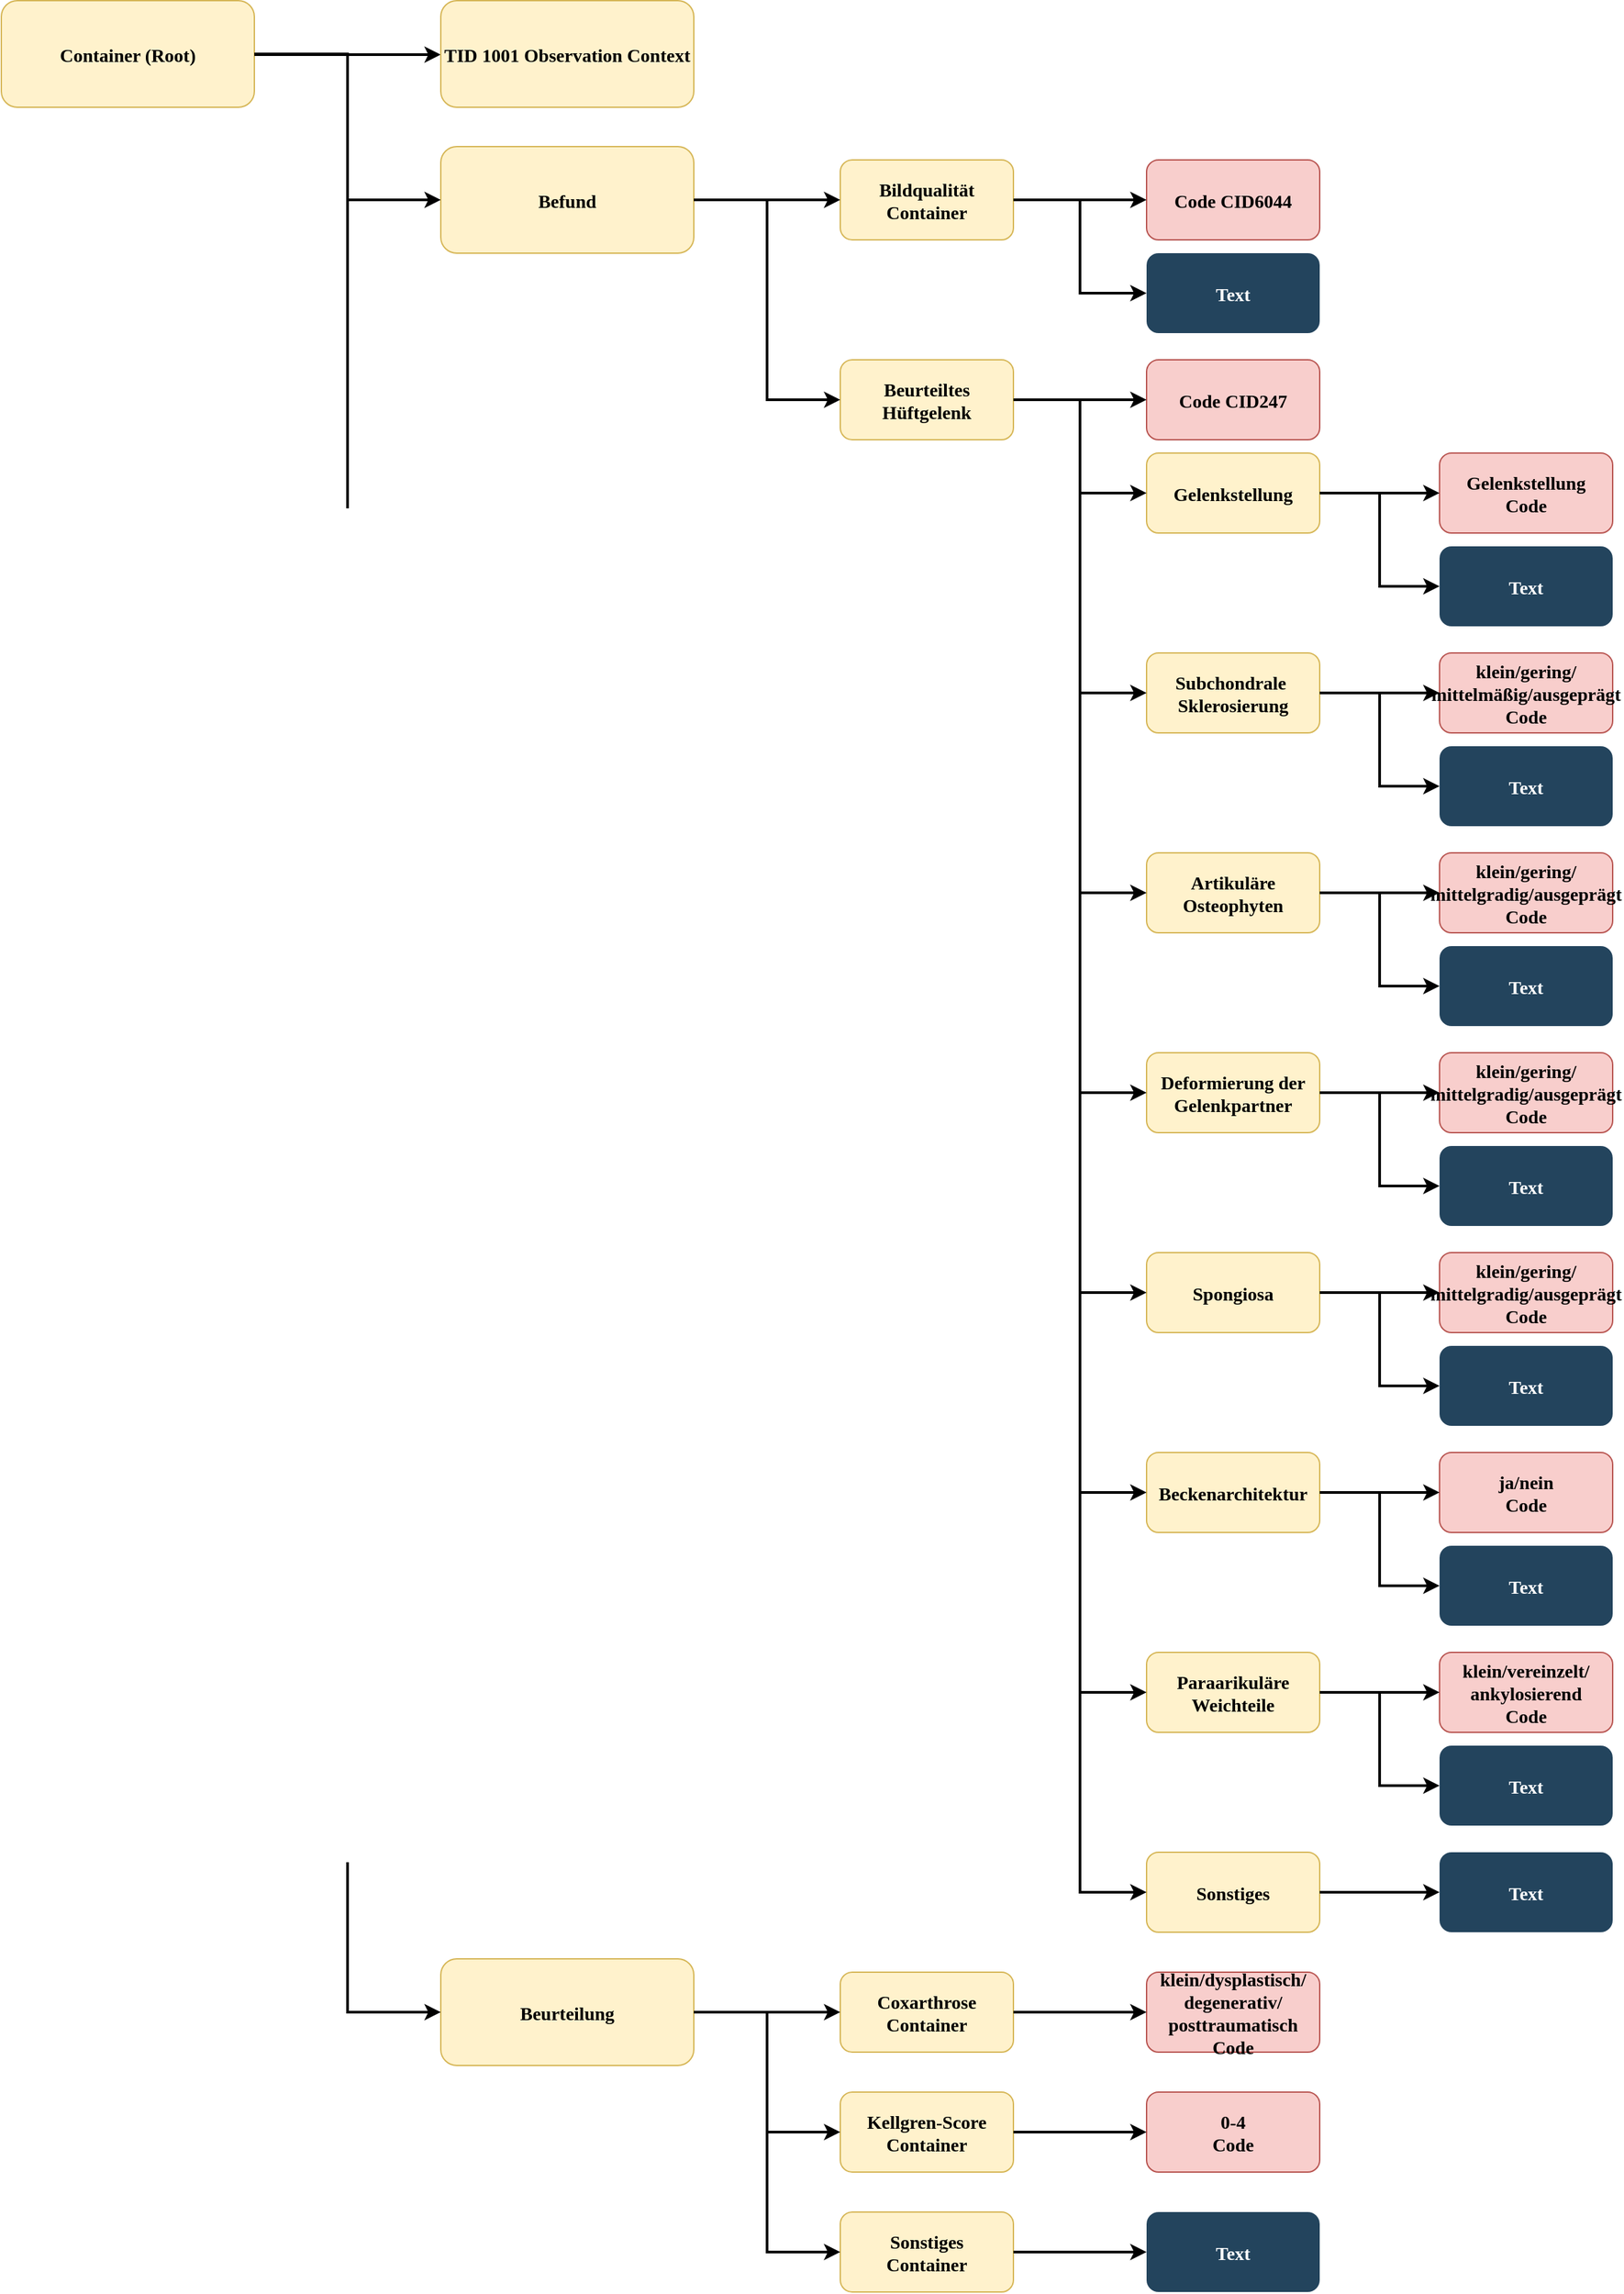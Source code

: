 <mxfile version="20.2.6"><diagram name="Page-1" id="2c0d36ab-eaac-3732-788b-9136903baeff"><mxGraphModel dx="2216" dy="980" grid="1" gridSize="10" guides="1" tooltips="1" connect="1" arrows="1" fold="1" page="1" pageScale="1.5" pageWidth="1169" pageHeight="827" background="none" math="0" shadow="0"><root><mxCell id="0"/><mxCell id="1" parent="0"/><mxCell id="2" value="Container (Root)" style="rounded=1;fillColor=#fff2cc;strokeColor=#d6b656;fontStyle=1;fontFamily=Tahoma;fontSize=14" parent="1" vertex="1"><mxGeometry x="40" y="185.5" width="190" height="80" as="geometry"/></mxCell><mxCell id="10" value="Befund" style="rounded=1;fillColor=#fff2cc;strokeColor=#d6b656;fontStyle=1;fontFamily=Tahoma;fontSize=14" parent="1" vertex="1"><mxGeometry x="370" y="295" width="190" height="80" as="geometry"/></mxCell><mxCell id="41" value="Bildqualität&#10;Container" style="rounded=1;fillColor=#fff2cc;strokeColor=#d6b656;fontStyle=1;fontFamily=Tahoma;fontSize=14" parent="1" vertex="1"><mxGeometry x="670" y="305" width="130" height="60" as="geometry"/></mxCell><mxCell id="61" value="" style="edgeStyle=elbowEdgeStyle;elbow=vertical;strokeWidth=2;rounded=0" parent="1" source="2" edge="1"><mxGeometry x="-23" y="135.5" width="100" height="100" as="geometry"><mxPoint x="-23" y="235.5" as="sourcePoint"/><mxPoint x="370" y="226" as="targetPoint"/></mxGeometry></mxCell><mxCell id="103" value="" style="edgeStyle=elbowEdgeStyle;elbow=vertical;strokeWidth=2;rounded=0" parent="1" source="10" target="41" edge="1"><mxGeometry x="-23" y="-49.5" width="100" height="100" as="geometry"><mxPoint x="-23" y="50.5" as="sourcePoint"/><mxPoint x="77" y="-49.5" as="targetPoint"/></mxGeometry></mxCell><mxCell id="J0fOTeR4roJzYgFDiyyy-125" value="" style="edgeStyle=orthogonalEdgeStyle;elbow=vertical;strokeWidth=2;rounded=0;exitX=1;exitY=0.5;exitDx=0;exitDy=0;entryX=0;entryY=0.5;entryDx=0;entryDy=0;" parent="1" source="2" target="10" edge="1"><mxGeometry x="347" y="225.5" width="100" height="100" as="geometry"><mxPoint x="862" y="280" as="sourcePoint"/><mxPoint x="1467" y="345.5" as="targetPoint"/></mxGeometry></mxCell><mxCell id="J0fOTeR4roJzYgFDiyyy-128" value="Code CID6044" style="rounded=1;fillColor=#f8cecc;strokeColor=#b85450;fontStyle=1;fontFamily=Tahoma;fontSize=14" parent="1" vertex="1"><mxGeometry x="900" y="305" width="130" height="60" as="geometry"/></mxCell><mxCell id="J0fOTeR4roJzYgFDiyyy-129" value="" style="edgeStyle=elbowEdgeStyle;elbow=vertical;strokeWidth=2;rounded=0;exitX=1;exitY=0.5;exitDx=0;exitDy=0;entryX=0;entryY=0.5;entryDx=0;entryDy=0;" parent="1" source="41" target="J0fOTeR4roJzYgFDiyyy-128" edge="1"><mxGeometry x="-13" y="-39.5" width="100" height="100" as="geometry"><mxPoint x="570" y="345" as="sourcePoint"/><mxPoint x="680" y="345" as="targetPoint"/></mxGeometry></mxCell><mxCell id="J0fOTeR4roJzYgFDiyyy-130" value="Text" style="rounded=1;fillColor=#23445D;gradientColor=none;strokeColor=none;fontColor=#FFFFFF;fontStyle=1;fontFamily=Tahoma;fontSize=14" parent="1" vertex="1"><mxGeometry x="900" y="375" width="130" height="60" as="geometry"/></mxCell><mxCell id="J0fOTeR4roJzYgFDiyyy-131" value="" style="edgeStyle=orthogonalEdgeStyle;elbow=vertical;strokeWidth=2;rounded=0;exitX=1;exitY=0.5;exitDx=0;exitDy=0;entryX=0;entryY=0.5;entryDx=0;entryDy=0;" parent="1" source="41" target="J0fOTeR4roJzYgFDiyyy-130" edge="1"><mxGeometry x="-3" y="-29.5" width="100" height="100" as="geometry"><mxPoint x="810" y="345" as="sourcePoint"/><mxPoint x="910" y="345" as="targetPoint"/></mxGeometry></mxCell><mxCell id="J0fOTeR4roJzYgFDiyyy-132" value="Beurteiltes&#10;Hüftgelenk" style="rounded=1;fillColor=#fff2cc;strokeColor=#d6b656;fontStyle=1;fontFamily=Tahoma;fontSize=14" parent="1" vertex="1"><mxGeometry x="670" y="455" width="130" height="60" as="geometry"/></mxCell><mxCell id="J0fOTeR4roJzYgFDiyyy-133" value="Code CID247" style="rounded=1;fillColor=#f8cecc;strokeColor=#b85450;fontStyle=1;fontFamily=Tahoma;fontSize=14" parent="1" vertex="1"><mxGeometry x="900" y="455" width="130" height="60" as="geometry"/></mxCell><mxCell id="J0fOTeR4roJzYgFDiyyy-134" value="" style="edgeStyle=elbowEdgeStyle;elbow=vertical;strokeWidth=2;rounded=0;exitX=1;exitY=0.5;exitDx=0;exitDy=0;entryX=0;entryY=0.5;entryDx=0;entryDy=0;" parent="1" source="J0fOTeR4roJzYgFDiyyy-132" target="J0fOTeR4roJzYgFDiyyy-133" edge="1"><mxGeometry x="-13" y="110.5" width="100" height="100" as="geometry"><mxPoint x="570" y="495" as="sourcePoint"/><mxPoint x="680" y="495" as="targetPoint"/></mxGeometry></mxCell><mxCell id="J0fOTeR4roJzYgFDiyyy-135" value="Gelenkstellung" style="rounded=1;fillColor=#fff2cc;strokeColor=#d6b656;fontStyle=1;fontFamily=Tahoma;fontSize=14" parent="1" vertex="1"><mxGeometry x="900" y="525" width="130" height="60" as="geometry"/></mxCell><mxCell id="J0fOTeR4roJzYgFDiyyy-136" value="" style="edgeStyle=orthogonalEdgeStyle;elbow=vertical;strokeWidth=2;rounded=0;exitX=1;exitY=0.5;exitDx=0;exitDy=0;entryX=0;entryY=0.5;entryDx=0;entryDy=0;" parent="1" source="J0fOTeR4roJzYgFDiyyy-132" target="J0fOTeR4roJzYgFDiyyy-135" edge="1"><mxGeometry x="-3" y="120.5" width="100" height="100" as="geometry"><mxPoint x="810" y="495" as="sourcePoint"/><mxPoint x="910" y="495" as="targetPoint"/></mxGeometry></mxCell><mxCell id="J0fOTeR4roJzYgFDiyyy-137" value="" style="edgeStyle=orthogonalEdgeStyle;elbow=vertical;strokeWidth=2;rounded=0;exitX=1;exitY=0.5;exitDx=0;exitDy=0;entryX=0;entryY=0.5;entryDx=0;entryDy=0;" parent="1" source="10" target="J0fOTeR4roJzYgFDiyyy-132" edge="1"><mxGeometry x="-13" y="-39.5" width="100" height="100" as="geometry"><mxPoint x="570" y="345" as="sourcePoint"/><mxPoint x="680" y="345" as="targetPoint"/></mxGeometry></mxCell><mxCell id="Ps2q85gBazc583Z8zYvS-106" value="Gelenkstellung&#10;Code" style="rounded=1;fillColor=#f8cecc;strokeColor=#b85450;fontStyle=1;fontFamily=Tahoma;fontSize=14" parent="1" vertex="1"><mxGeometry x="1120" y="525" width="130" height="60" as="geometry"/></mxCell><mxCell id="Ps2q85gBazc583Z8zYvS-107" value="" style="edgeStyle=orthogonalEdgeStyle;elbow=vertical;strokeWidth=2;rounded=0;exitX=1;exitY=0.5;exitDx=0;exitDy=0;entryX=0;entryY=0.5;entryDx=0;entryDy=0;" parent="1" source="J0fOTeR4roJzYgFDiyyy-135" target="Ps2q85gBazc583Z8zYvS-106" edge="1"><mxGeometry x="7" y="130.5" width="100" height="100" as="geometry"><mxPoint x="810" y="495" as="sourcePoint"/><mxPoint x="910" y="565" as="targetPoint"/></mxGeometry></mxCell><mxCell id="Ps2q85gBazc583Z8zYvS-108" value="Text" style="rounded=1;fillColor=#23445D;gradientColor=none;strokeColor=none;fontColor=#FFFFFF;fontStyle=1;fontFamily=Tahoma;fontSize=14" parent="1" vertex="1"><mxGeometry x="1120" y="595" width="130" height="60" as="geometry"/></mxCell><mxCell id="Ps2q85gBazc583Z8zYvS-109" value="" style="edgeStyle=orthogonalEdgeStyle;elbow=vertical;strokeWidth=2;rounded=0;exitX=1;exitY=0.5;exitDx=0;exitDy=0;entryX=0;entryY=0.5;entryDx=0;entryDy=0;" parent="1" source="J0fOTeR4roJzYgFDiyyy-135" target="Ps2q85gBazc583Z8zYvS-108" edge="1"><mxGeometry x="17" y="140.5" width="100" height="100" as="geometry"><mxPoint x="1040" y="565" as="sourcePoint"/><mxPoint x="1130" y="565" as="targetPoint"/></mxGeometry></mxCell><mxCell id="Ps2q85gBazc583Z8zYvS-110" value="Subchondrale &#10;Sklerosierung" style="rounded=1;fillColor=#fff2cc;strokeColor=#d6b656;fontStyle=1;fontFamily=Tahoma;fontSize=14" parent="1" vertex="1"><mxGeometry x="900" y="675" width="130" height="60" as="geometry"/></mxCell><mxCell id="Ps2q85gBazc583Z8zYvS-111" value="klein/gering/&#10;mittelmäßig/ausgeprägt&#10;Code" style="rounded=1;fillColor=#f8cecc;strokeColor=#b85450;fontStyle=1;fontFamily=Tahoma;fontSize=14" parent="1" vertex="1"><mxGeometry x="1120" y="675" width="130" height="60" as="geometry"/></mxCell><mxCell id="Ps2q85gBazc583Z8zYvS-112" value="" style="edgeStyle=orthogonalEdgeStyle;elbow=vertical;strokeWidth=2;rounded=0;exitX=1;exitY=0.5;exitDx=0;exitDy=0;entryX=0;entryY=0.5;entryDx=0;entryDy=0;" parent="1" source="Ps2q85gBazc583Z8zYvS-110" target="Ps2q85gBazc583Z8zYvS-111" edge="1"><mxGeometry x="7" y="280.5" width="100" height="100" as="geometry"><mxPoint x="810" y="645" as="sourcePoint"/><mxPoint x="910" y="715" as="targetPoint"/></mxGeometry></mxCell><mxCell id="Ps2q85gBazc583Z8zYvS-113" value="Text" style="rounded=1;fillColor=#23445D;gradientColor=none;strokeColor=none;fontColor=#FFFFFF;fontStyle=1;fontFamily=Tahoma;fontSize=14" parent="1" vertex="1"><mxGeometry x="1120" y="745" width="130" height="60" as="geometry"/></mxCell><mxCell id="Ps2q85gBazc583Z8zYvS-114" value="" style="edgeStyle=orthogonalEdgeStyle;elbow=vertical;strokeWidth=2;rounded=0;exitX=1;exitY=0.5;exitDx=0;exitDy=0;entryX=0;entryY=0.5;entryDx=0;entryDy=0;" parent="1" source="Ps2q85gBazc583Z8zYvS-110" target="Ps2q85gBazc583Z8zYvS-113" edge="1"><mxGeometry x="17" y="290.5" width="100" height="100" as="geometry"><mxPoint x="1040" y="715" as="sourcePoint"/><mxPoint x="1130" y="715" as="targetPoint"/></mxGeometry></mxCell><mxCell id="Ps2q85gBazc583Z8zYvS-115" value="Artikuläre&#10;Osteophyten" style="rounded=1;fillColor=#fff2cc;strokeColor=#d6b656;fontStyle=1;fontFamily=Tahoma;fontSize=14" parent="1" vertex="1"><mxGeometry x="900" y="825" width="130" height="60" as="geometry"/></mxCell><mxCell id="Ps2q85gBazc583Z8zYvS-116" value="klein/gering/&#10;mittelgradig/ausgeprägt&#10;Code" style="rounded=1;fillColor=#f8cecc;strokeColor=#b85450;fontStyle=1;fontFamily=Tahoma;fontSize=14" parent="1" vertex="1"><mxGeometry x="1120" y="825" width="130" height="60" as="geometry"/></mxCell><mxCell id="Ps2q85gBazc583Z8zYvS-117" value="" style="edgeStyle=orthogonalEdgeStyle;elbow=vertical;strokeWidth=2;rounded=0;exitX=1;exitY=0.5;exitDx=0;exitDy=0;entryX=0;entryY=0.5;entryDx=0;entryDy=0;" parent="1" source="Ps2q85gBazc583Z8zYvS-115" target="Ps2q85gBazc583Z8zYvS-116" edge="1"><mxGeometry x="7" y="430.5" width="100" height="100" as="geometry"><mxPoint x="810" y="795" as="sourcePoint"/><mxPoint x="910" y="865" as="targetPoint"/></mxGeometry></mxCell><mxCell id="Ps2q85gBazc583Z8zYvS-118" value="Text" style="rounded=1;fillColor=#23445D;gradientColor=none;strokeColor=none;fontColor=#FFFFFF;fontStyle=1;fontFamily=Tahoma;fontSize=14" parent="1" vertex="1"><mxGeometry x="1120" y="895" width="130" height="60" as="geometry"/></mxCell><mxCell id="Ps2q85gBazc583Z8zYvS-119" value="" style="edgeStyle=orthogonalEdgeStyle;elbow=vertical;strokeWidth=2;rounded=0;exitX=1;exitY=0.5;exitDx=0;exitDy=0;entryX=0;entryY=0.5;entryDx=0;entryDy=0;" parent="1" source="Ps2q85gBazc583Z8zYvS-115" target="Ps2q85gBazc583Z8zYvS-118" edge="1"><mxGeometry x="17" y="440.5" width="100" height="100" as="geometry"><mxPoint x="1040" y="865" as="sourcePoint"/><mxPoint x="1130" y="865" as="targetPoint"/></mxGeometry></mxCell><mxCell id="Ps2q85gBazc583Z8zYvS-120" value="" style="edgeStyle=orthogonalEdgeStyle;elbow=vertical;strokeWidth=2;rounded=0;exitX=1;exitY=0.5;exitDx=0;exitDy=0;entryX=0;entryY=0.5;entryDx=0;entryDy=0;" parent="1" source="J0fOTeR4roJzYgFDiyyy-132" target="Ps2q85gBazc583Z8zYvS-110" edge="1"><mxGeometry x="7" y="130.5" width="100" height="100" as="geometry"><mxPoint x="810" y="495" as="sourcePoint"/><mxPoint x="910" y="565" as="targetPoint"/></mxGeometry></mxCell><mxCell id="Ps2q85gBazc583Z8zYvS-121" value="" style="edgeStyle=orthogonalEdgeStyle;elbow=vertical;strokeWidth=2;rounded=0;exitX=1;exitY=0.5;exitDx=0;exitDy=0;entryX=0;entryY=0.5;entryDx=0;entryDy=0;" parent="1" source="J0fOTeR4roJzYgFDiyyy-132" target="Ps2q85gBazc583Z8zYvS-115" edge="1"><mxGeometry x="17" y="140.5" width="100" height="100" as="geometry"><mxPoint x="820" y="505" as="sourcePoint"/><mxPoint x="920" y="575" as="targetPoint"/></mxGeometry></mxCell><mxCell id="Ps2q85gBazc583Z8zYvS-122" value="Deformierung der&#10;Gelenkpartner" style="rounded=1;fillColor=#fff2cc;strokeColor=#d6b656;fontStyle=1;fontFamily=Tahoma;fontSize=14" parent="1" vertex="1"><mxGeometry x="900" y="975" width="130" height="60" as="geometry"/></mxCell><mxCell id="Ps2q85gBazc583Z8zYvS-123" value="klein/gering/&#10;mittelgradig/ausgeprägt&#10;Code" style="rounded=1;fillColor=#f8cecc;strokeColor=#b85450;fontStyle=1;fontFamily=Tahoma;fontSize=14" parent="1" vertex="1"><mxGeometry x="1120" y="975" width="130" height="60" as="geometry"/></mxCell><mxCell id="Ps2q85gBazc583Z8zYvS-124" value="" style="edgeStyle=orthogonalEdgeStyle;elbow=vertical;strokeWidth=2;rounded=0;exitX=1;exitY=0.5;exitDx=0;exitDy=0;entryX=0;entryY=0.5;entryDx=0;entryDy=0;" parent="1" source="Ps2q85gBazc583Z8zYvS-122" target="Ps2q85gBazc583Z8zYvS-123" edge="1"><mxGeometry x="7" y="580.5" width="100" height="100" as="geometry"><mxPoint x="810" y="945" as="sourcePoint"/><mxPoint x="910" y="1015" as="targetPoint"/></mxGeometry></mxCell><mxCell id="Ps2q85gBazc583Z8zYvS-125" value="Text" style="rounded=1;fillColor=#23445D;gradientColor=none;strokeColor=none;fontColor=#FFFFFF;fontStyle=1;fontFamily=Tahoma;fontSize=14" parent="1" vertex="1"><mxGeometry x="1120" y="1045" width="130" height="60" as="geometry"/></mxCell><mxCell id="Ps2q85gBazc583Z8zYvS-126" value="" style="edgeStyle=orthogonalEdgeStyle;elbow=vertical;strokeWidth=2;rounded=0;exitX=1;exitY=0.5;exitDx=0;exitDy=0;entryX=0;entryY=0.5;entryDx=0;entryDy=0;" parent="1" source="Ps2q85gBazc583Z8zYvS-122" target="Ps2q85gBazc583Z8zYvS-125" edge="1"><mxGeometry x="17" y="590.5" width="100" height="100" as="geometry"><mxPoint x="1040" y="1015" as="sourcePoint"/><mxPoint x="1130" y="1015" as="targetPoint"/></mxGeometry></mxCell><mxCell id="Ps2q85gBazc583Z8zYvS-127" value="" style="edgeStyle=orthogonalEdgeStyle;elbow=vertical;strokeWidth=2;rounded=0;exitX=1;exitY=0.5;exitDx=0;exitDy=0;entryX=0;entryY=0.5;entryDx=0;entryDy=0;" parent="1" source="J0fOTeR4roJzYgFDiyyy-132" target="Ps2q85gBazc583Z8zYvS-122" edge="1"><mxGeometry x="27" y="150.5" width="100" height="100" as="geometry"><mxPoint x="810" y="495" as="sourcePoint"/><mxPoint x="910" y="865" as="targetPoint"/></mxGeometry></mxCell><mxCell id="Ps2q85gBazc583Z8zYvS-128" value="Spongiosa" style="rounded=1;fillColor=#fff2cc;strokeColor=#d6b656;fontStyle=1;fontFamily=Tahoma;fontSize=14" parent="1" vertex="1"><mxGeometry x="900" y="1125" width="130" height="60" as="geometry"/></mxCell><mxCell id="Ps2q85gBazc583Z8zYvS-129" value="klein/gering/&#10;mittelgradig/ausgeprägt&#10;Code" style="rounded=1;fillColor=#f8cecc;strokeColor=#b85450;fontStyle=1;fontFamily=Tahoma;fontSize=14" parent="1" vertex="1"><mxGeometry x="1120" y="1125" width="130" height="60" as="geometry"/></mxCell><mxCell id="Ps2q85gBazc583Z8zYvS-130" value="" style="edgeStyle=orthogonalEdgeStyle;elbow=vertical;strokeWidth=2;rounded=0;exitX=1;exitY=0.5;exitDx=0;exitDy=0;entryX=0;entryY=0.5;entryDx=0;entryDy=0;" parent="1" source="Ps2q85gBazc583Z8zYvS-128" target="Ps2q85gBazc583Z8zYvS-129" edge="1"><mxGeometry x="7" y="730.5" width="100" height="100" as="geometry"><mxPoint x="810" y="1095" as="sourcePoint"/><mxPoint x="910" y="1165" as="targetPoint"/></mxGeometry></mxCell><mxCell id="Ps2q85gBazc583Z8zYvS-131" value="Text" style="rounded=1;fillColor=#23445D;gradientColor=none;strokeColor=none;fontColor=#FFFFFF;fontStyle=1;fontFamily=Tahoma;fontSize=14" parent="1" vertex="1"><mxGeometry x="1120" y="1195" width="130" height="60" as="geometry"/></mxCell><mxCell id="Ps2q85gBazc583Z8zYvS-132" value="" style="edgeStyle=orthogonalEdgeStyle;elbow=vertical;strokeWidth=2;rounded=0;exitX=1;exitY=0.5;exitDx=0;exitDy=0;entryX=0;entryY=0.5;entryDx=0;entryDy=0;" parent="1" source="Ps2q85gBazc583Z8zYvS-128" target="Ps2q85gBazc583Z8zYvS-131" edge="1"><mxGeometry x="17" y="740.5" width="100" height="100" as="geometry"><mxPoint x="1040" y="1165" as="sourcePoint"/><mxPoint x="1130" y="1165" as="targetPoint"/></mxGeometry></mxCell><mxCell id="Ps2q85gBazc583Z8zYvS-133" value="" style="edgeStyle=orthogonalEdgeStyle;elbow=vertical;strokeWidth=2;rounded=0;exitX=1;exitY=0.5;exitDx=0;exitDy=0;entryX=0;entryY=0.5;entryDx=0;entryDy=0;" parent="1" source="J0fOTeR4roJzYgFDiyyy-132" target="Ps2q85gBazc583Z8zYvS-128" edge="1"><mxGeometry x="37" y="160.5" width="100" height="100" as="geometry"><mxPoint x="810" y="495" as="sourcePoint"/><mxPoint x="910" y="1015" as="targetPoint"/></mxGeometry></mxCell><mxCell id="Ps2q85gBazc583Z8zYvS-134" value="Beckenarchitektur" style="rounded=1;fillColor=#fff2cc;strokeColor=#d6b656;fontStyle=1;fontFamily=Tahoma;fontSize=14" parent="1" vertex="1"><mxGeometry x="900" y="1275" width="130" height="60" as="geometry"/></mxCell><mxCell id="Ps2q85gBazc583Z8zYvS-135" value="ja/nein&#10;Code" style="rounded=1;fillColor=#f8cecc;strokeColor=#b85450;fontStyle=1;fontFamily=Tahoma;fontSize=14" parent="1" vertex="1"><mxGeometry x="1120" y="1275" width="130" height="60" as="geometry"/></mxCell><mxCell id="Ps2q85gBazc583Z8zYvS-136" value="" style="edgeStyle=orthogonalEdgeStyle;elbow=vertical;strokeWidth=2;rounded=0;exitX=1;exitY=0.5;exitDx=0;exitDy=0;entryX=0;entryY=0.5;entryDx=0;entryDy=0;" parent="1" source="Ps2q85gBazc583Z8zYvS-134" target="Ps2q85gBazc583Z8zYvS-135" edge="1"><mxGeometry x="7" y="880.5" width="100" height="100" as="geometry"><mxPoint x="810" y="1245" as="sourcePoint"/><mxPoint x="910" y="1315" as="targetPoint"/></mxGeometry></mxCell><mxCell id="Ps2q85gBazc583Z8zYvS-137" value="Text" style="rounded=1;fillColor=#23445D;gradientColor=none;strokeColor=none;fontColor=#FFFFFF;fontStyle=1;fontFamily=Tahoma;fontSize=14" parent="1" vertex="1"><mxGeometry x="1120" y="1345" width="130" height="60" as="geometry"/></mxCell><mxCell id="Ps2q85gBazc583Z8zYvS-138" value="" style="edgeStyle=orthogonalEdgeStyle;elbow=vertical;strokeWidth=2;rounded=0;exitX=1;exitY=0.5;exitDx=0;exitDy=0;entryX=0;entryY=0.5;entryDx=0;entryDy=0;" parent="1" source="Ps2q85gBazc583Z8zYvS-134" target="Ps2q85gBazc583Z8zYvS-137" edge="1"><mxGeometry x="17" y="890.5" width="100" height="100" as="geometry"><mxPoint x="1040" y="1315" as="sourcePoint"/><mxPoint x="1130" y="1315" as="targetPoint"/></mxGeometry></mxCell><mxCell id="Ps2q85gBazc583Z8zYvS-139" value="" style="edgeStyle=orthogonalEdgeStyle;elbow=vertical;strokeWidth=2;rounded=0;exitX=1;exitY=0.5;exitDx=0;exitDy=0;entryX=0;entryY=0.5;entryDx=0;entryDy=0;" parent="1" source="J0fOTeR4roJzYgFDiyyy-132" target="Ps2q85gBazc583Z8zYvS-134" edge="1"><mxGeometry x="47" y="170.5" width="100" height="100" as="geometry"><mxPoint x="810" y="495" as="sourcePoint"/><mxPoint x="910" y="1165" as="targetPoint"/></mxGeometry></mxCell><mxCell id="Ps2q85gBazc583Z8zYvS-140" value="Paraarikuläre&#10;Weichteile" style="rounded=1;fillColor=#fff2cc;strokeColor=#d6b656;fontStyle=1;fontFamily=Tahoma;fontSize=14" parent="1" vertex="1"><mxGeometry x="900" y="1425" width="130" height="60" as="geometry"/></mxCell><mxCell id="Ps2q85gBazc583Z8zYvS-141" value="klein/vereinzelt/&#10;ankylosierend&#10;Code" style="rounded=1;fillColor=#f8cecc;strokeColor=#b85450;fontStyle=1;fontFamily=Tahoma;fontSize=14" parent="1" vertex="1"><mxGeometry x="1120" y="1425" width="130" height="60" as="geometry"/></mxCell><mxCell id="Ps2q85gBazc583Z8zYvS-142" value="" style="edgeStyle=orthogonalEdgeStyle;elbow=vertical;strokeWidth=2;rounded=0;exitX=1;exitY=0.5;exitDx=0;exitDy=0;entryX=0;entryY=0.5;entryDx=0;entryDy=0;" parent="1" source="Ps2q85gBazc583Z8zYvS-140" target="Ps2q85gBazc583Z8zYvS-141" edge="1"><mxGeometry x="7" y="1030.5" width="100" height="100" as="geometry"><mxPoint x="810" y="1395" as="sourcePoint"/><mxPoint x="910" y="1465" as="targetPoint"/></mxGeometry></mxCell><mxCell id="Ps2q85gBazc583Z8zYvS-143" value="Text" style="rounded=1;fillColor=#23445D;gradientColor=none;strokeColor=none;fontColor=#FFFFFF;fontStyle=1;fontFamily=Tahoma;fontSize=14" parent="1" vertex="1"><mxGeometry x="1120" y="1495" width="130" height="60" as="geometry"/></mxCell><mxCell id="Ps2q85gBazc583Z8zYvS-144" value="" style="edgeStyle=orthogonalEdgeStyle;elbow=vertical;strokeWidth=2;rounded=0;exitX=1;exitY=0.5;exitDx=0;exitDy=0;entryX=0;entryY=0.5;entryDx=0;entryDy=0;" parent="1" source="Ps2q85gBazc583Z8zYvS-140" target="Ps2q85gBazc583Z8zYvS-143" edge="1"><mxGeometry x="17" y="1040.5" width="100" height="100" as="geometry"><mxPoint x="1040" y="1465" as="sourcePoint"/><mxPoint x="1130" y="1465" as="targetPoint"/></mxGeometry></mxCell><mxCell id="Ps2q85gBazc583Z8zYvS-145" value="" style="edgeStyle=orthogonalEdgeStyle;elbow=vertical;strokeWidth=2;rounded=0;exitX=1;exitY=0.5;exitDx=0;exitDy=0;entryX=0;entryY=0.5;entryDx=0;entryDy=0;" parent="1" source="J0fOTeR4roJzYgFDiyyy-132" target="Ps2q85gBazc583Z8zYvS-140" edge="1"><mxGeometry x="57" y="180.5" width="100" height="100" as="geometry"><mxPoint x="810" y="495" as="sourcePoint"/><mxPoint x="910" y="1315" as="targetPoint"/></mxGeometry></mxCell><mxCell id="Ps2q85gBazc583Z8zYvS-147" value="Beurteilung" style="rounded=1;fillColor=#fff2cc;strokeColor=#d6b656;fontStyle=1;fontFamily=Tahoma;fontSize=14" parent="1" vertex="1"><mxGeometry x="370" y="1655" width="190" height="80" as="geometry"/></mxCell><mxCell id="Ps2q85gBazc583Z8zYvS-148" value="" style="edgeStyle=orthogonalEdgeStyle;elbow=vertical;strokeWidth=2;rounded=0;exitX=1;exitY=0.5;exitDx=0;exitDy=0;entryX=0;entryY=0.5;entryDx=0;entryDy=0;" parent="1" source="2" target="Ps2q85gBazc583Z8zYvS-147" edge="1"><mxGeometry x="357" y="235.5" width="100" height="100" as="geometry"><mxPoint x="240" y="235.5" as="sourcePoint"/><mxPoint x="400" y="830" as="targetPoint"/></mxGeometry></mxCell><mxCell id="Ps2q85gBazc583Z8zYvS-149" value="Coxarthrose&#10;Container" style="rounded=1;fillColor=#fff2cc;strokeColor=#d6b656;fontStyle=1;fontFamily=Tahoma;fontSize=14" parent="1" vertex="1"><mxGeometry x="670" y="1665" width="130" height="60" as="geometry"/></mxCell><mxCell id="Ps2q85gBazc583Z8zYvS-150" value="" style="edgeStyle=orthogonalEdgeStyle;elbow=vertical;strokeWidth=2;rounded=0;exitX=1;exitY=0.5;exitDx=0;exitDy=0;entryX=0;entryY=0.5;entryDx=0;entryDy=0;" parent="1" source="Ps2q85gBazc583Z8zYvS-147" target="Ps2q85gBazc583Z8zYvS-149" edge="1"><mxGeometry x="17" y="1020.5" width="100" height="100" as="geometry"><mxPoint x="1040" y="1445" as="sourcePoint"/><mxPoint x="1130" y="1445" as="targetPoint"/></mxGeometry></mxCell><mxCell id="Ps2q85gBazc583Z8zYvS-151" value="klein/dysplastisch/&#10;degenerativ/&#10;posttraumatisch&#10;Code" style="rounded=1;fillColor=#f8cecc;strokeColor=#b85450;fontStyle=1;fontFamily=Tahoma;fontSize=14" parent="1" vertex="1"><mxGeometry x="900" y="1665" width="130" height="60" as="geometry"/></mxCell><mxCell id="Ps2q85gBazc583Z8zYvS-152" value="" style="edgeStyle=orthogonalEdgeStyle;elbow=vertical;strokeWidth=2;rounded=0;exitX=1;exitY=0.5;exitDx=0;exitDy=0;entryX=0;entryY=0.5;entryDx=0;entryDy=0;" parent="1" source="Ps2q85gBazc583Z8zYvS-149" target="Ps2q85gBazc583Z8zYvS-151" edge="1"><mxGeometry x="27" y="1030.5" width="100" height="100" as="geometry"><mxPoint x="570" y="1705.0" as="sourcePoint"/><mxPoint x="680" y="1705.0" as="targetPoint"/></mxGeometry></mxCell><mxCell id="Ps2q85gBazc583Z8zYvS-153" value="Kellgren-Score&#10;Container" style="rounded=1;fillColor=#fff2cc;strokeColor=#d6b656;fontStyle=1;fontFamily=Tahoma;fontSize=14" parent="1" vertex="1"><mxGeometry x="670" y="1755" width="130" height="60" as="geometry"/></mxCell><mxCell id="Ps2q85gBazc583Z8zYvS-154" value="0-4&#10;Code" style="rounded=1;fillColor=#f8cecc;strokeColor=#b85450;fontStyle=1;fontFamily=Tahoma;fontSize=14" parent="1" vertex="1"><mxGeometry x="900" y="1755" width="130" height="60" as="geometry"/></mxCell><mxCell id="Ps2q85gBazc583Z8zYvS-155" value="" style="edgeStyle=orthogonalEdgeStyle;elbow=vertical;strokeWidth=2;rounded=0;exitX=1;exitY=0.5;exitDx=0;exitDy=0;entryX=0;entryY=0.5;entryDx=0;entryDy=0;" parent="1" source="Ps2q85gBazc583Z8zYvS-153" target="Ps2q85gBazc583Z8zYvS-154" edge="1"><mxGeometry x="27" y="1120.5" width="100" height="100" as="geometry"><mxPoint x="570" y="1795.0" as="sourcePoint"/><mxPoint x="680" y="1795.0" as="targetPoint"/></mxGeometry></mxCell><mxCell id="Ps2q85gBazc583Z8zYvS-156" value="" style="edgeStyle=orthogonalEdgeStyle;elbow=vertical;strokeWidth=2;rounded=0;exitX=1;exitY=0.5;exitDx=0;exitDy=0;entryX=0;entryY=0.5;entryDx=0;entryDy=0;" parent="1" source="Ps2q85gBazc583Z8zYvS-147" target="Ps2q85gBazc583Z8zYvS-153" edge="1"><mxGeometry x="27" y="1030.5" width="100" height="100" as="geometry"><mxPoint x="570" y="1705.0" as="sourcePoint"/><mxPoint x="680" y="1705.0" as="targetPoint"/></mxGeometry></mxCell><mxCell id="Ps2q85gBazc583Z8zYvS-157" value="Sonstiges&#10;Container" style="rounded=1;fillColor=#fff2cc;strokeColor=#d6b656;fontStyle=1;fontFamily=Tahoma;fontSize=14" parent="1" vertex="1"><mxGeometry x="670" y="1845" width="130" height="60" as="geometry"/></mxCell><mxCell id="Ps2q85gBazc583Z8zYvS-158" value="" style="edgeStyle=orthogonalEdgeStyle;elbow=vertical;strokeWidth=2;rounded=0;exitX=1;exitY=0.5;exitDx=0;exitDy=0;entryX=0;entryY=0.5;entryDx=0;entryDy=0;" parent="1" source="Ps2q85gBazc583Z8zYvS-147" target="Ps2q85gBazc583Z8zYvS-157" edge="1"><mxGeometry x="37" y="1040.5" width="100" height="100" as="geometry"><mxPoint x="570" y="1705.0" as="sourcePoint"/><mxPoint x="680" y="1795.0" as="targetPoint"/></mxGeometry></mxCell><mxCell id="Ps2q85gBazc583Z8zYvS-159" value="Text" style="rounded=1;fillColor=#23445D;gradientColor=none;strokeColor=none;fontColor=#FFFFFF;fontStyle=1;fontFamily=Tahoma;fontSize=14" parent="1" vertex="1"><mxGeometry x="900" y="1845" width="130" height="60" as="geometry"/></mxCell><mxCell id="Ps2q85gBazc583Z8zYvS-160" value="" style="edgeStyle=orthogonalEdgeStyle;elbow=vertical;strokeWidth=2;rounded=0;exitX=1;exitY=0.5;exitDx=0;exitDy=0;entryX=0;entryY=0.5;entryDx=0;entryDy=0;" parent="1" source="Ps2q85gBazc583Z8zYvS-157" target="Ps2q85gBazc583Z8zYvS-159" edge="1"><mxGeometry x="37" y="1130.5" width="100" height="100" as="geometry"><mxPoint x="810" y="1795.0" as="sourcePoint"/><mxPoint x="910" y="1795.0" as="targetPoint"/></mxGeometry></mxCell><mxCell id="Zpy1FcZiQJDJcec0mXV5-103" value="Sonstiges" style="rounded=1;fillColor=#fff2cc;strokeColor=#d6b656;fontStyle=1;fontFamily=Tahoma;fontSize=14" parent="1" vertex="1"><mxGeometry x="900" y="1575" width="130" height="60" as="geometry"/></mxCell><mxCell id="Zpy1FcZiQJDJcec0mXV5-106" value="Text" style="rounded=1;fillColor=#23445D;gradientColor=none;strokeColor=none;fontColor=#FFFFFF;fontStyle=1;fontFamily=Tahoma;fontSize=14" parent="1" vertex="1"><mxGeometry x="1120" y="1575" width="130" height="60" as="geometry"/></mxCell><mxCell id="Zpy1FcZiQJDJcec0mXV5-107" value="" style="edgeStyle=orthogonalEdgeStyle;elbow=vertical;strokeWidth=2;rounded=0;exitX=1;exitY=0.5;exitDx=0;exitDy=0;entryX=0;entryY=0.5;entryDx=0;entryDy=0;" parent="1" source="Zpy1FcZiQJDJcec0mXV5-103" target="Zpy1FcZiQJDJcec0mXV5-106" edge="1"><mxGeometry x="17" y="1190.5" width="100" height="100" as="geometry"><mxPoint x="1040" y="1615" as="sourcePoint"/><mxPoint x="1130" y="1615" as="targetPoint"/></mxGeometry></mxCell><mxCell id="Zpy1FcZiQJDJcec0mXV5-108" value="" style="edgeStyle=orthogonalEdgeStyle;elbow=vertical;strokeWidth=2;rounded=0;entryX=0;entryY=0.5;entryDx=0;entryDy=0;exitX=1;exitY=0.5;exitDx=0;exitDy=0;" parent="1" source="J0fOTeR4roJzYgFDiyyy-132" target="Zpy1FcZiQJDJcec0mXV5-103" edge="1"><mxGeometry x="67" y="190.5" width="100" height="100" as="geometry"><mxPoint x="800" y="485" as="sourcePoint"/><mxPoint x="910" y="1465" as="targetPoint"/></mxGeometry></mxCell><mxCell id="e-xEtElUk_brr6AKXE8F-103" value="TID 1001 Observation Context" style="rounded=1;fillColor=#fff2cc;strokeColor=#d6b656;fontStyle=1;fontFamily=Tahoma;fontSize=14" vertex="1" parent="1"><mxGeometry x="370" y="185.5" width="190" height="80" as="geometry"/></mxCell></root></mxGraphModel></diagram></mxfile>